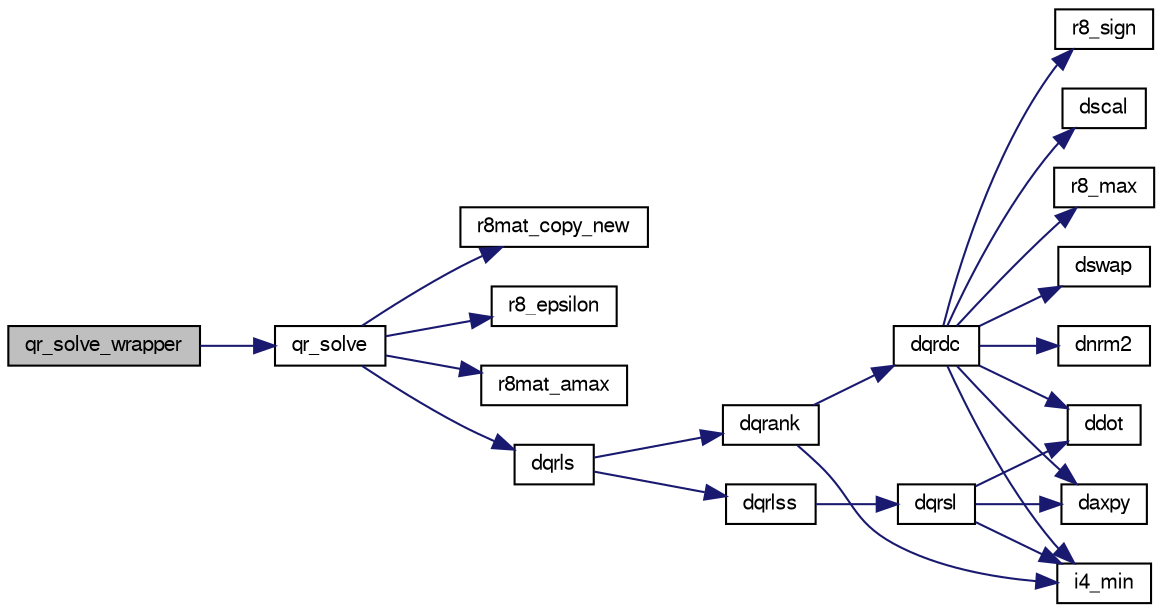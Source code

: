 digraph "qr_solve_wrapper"
{
  edge [fontname="FreeSans",fontsize="10",labelfontname="FreeSans",labelfontsize="10"];
  node [fontname="FreeSans",fontsize="10",shape=record];
  rankdir="LR";
  Node1 [label="qr_solve_wrapper",height=0.2,width=0.4,color="black", fillcolor="grey75", style="filled", fontcolor="black"];
  Node1 -> Node2 [color="midnightblue",fontsize="10",style="solid",fontname="FreeSans"];
  Node2 [label="qr_solve",height=0.2,width=0.4,color="black", fillcolor="white", style="filled",URL="$qr__solve_8c.html#a90d5a7f0475008f757334c945452b340"];
  Node2 -> Node3 [color="midnightblue",fontsize="10",style="solid",fontname="FreeSans"];
  Node3 [label="r8mat_copy_new",height=0.2,width=0.4,color="black", fillcolor="white", style="filled",URL="$r8lib__min_8c.html#ab2e0afedd86fd28ec510f3a23eb8cdf6"];
  Node2 -> Node4 [color="midnightblue",fontsize="10",style="solid",fontname="FreeSans"];
  Node4 [label="r8_epsilon",height=0.2,width=0.4,color="black", fillcolor="white", style="filled",URL="$r8lib__min_8c.html#a71a8eac997a4bce58ae173efae3f9be2"];
  Node2 -> Node5 [color="midnightblue",fontsize="10",style="solid",fontname="FreeSans"];
  Node5 [label="r8mat_amax",height=0.2,width=0.4,color="black", fillcolor="white", style="filled",URL="$r8lib__min_8c.html#a832fba4cb87ce9b821e4268f1df0d2af"];
  Node2 -> Node6 [color="midnightblue",fontsize="10",style="solid",fontname="FreeSans"];
  Node6 [label="dqrls",height=0.2,width=0.4,color="black", fillcolor="white", style="filled",URL="$qr__solve_8c.html#aefe21c521674eb7a8c9f9ea74864f29e"];
  Node6 -> Node7 [color="midnightblue",fontsize="10",style="solid",fontname="FreeSans"];
  Node7 [label="dqrank",height=0.2,width=0.4,color="black", fillcolor="white", style="filled",URL="$qr__solve_8c.html#a6ecb9a7b36dcdb21869bd05c7e7cf149"];
  Node7 -> Node8 [color="midnightblue",fontsize="10",style="solid",fontname="FreeSans"];
  Node8 [label="dqrdc",height=0.2,width=0.4,color="black", fillcolor="white", style="filled",URL="$qr__solve_8c.html#afaa40152476be17052f2c425914e744e"];
  Node8 -> Node9 [color="midnightblue",fontsize="10",style="solid",fontname="FreeSans"];
  Node9 [label="dswap",height=0.2,width=0.4,color="black", fillcolor="white", style="filled",URL="$qr__solve_8c.html#afa0182a4c21d9992eae335332c52a1f5"];
  Node8 -> Node10 [color="midnightblue",fontsize="10",style="solid",fontname="FreeSans"];
  Node10 [label="dnrm2",height=0.2,width=0.4,color="black", fillcolor="white", style="filled",URL="$qr__solve_8c.html#adb1d7ac5915e3af7d8034232eb1b587d"];
  Node8 -> Node11 [color="midnightblue",fontsize="10",style="solid",fontname="FreeSans"];
  Node11 [label="i4_min",height=0.2,width=0.4,color="black", fillcolor="white", style="filled",URL="$r8lib__min_8c.html#ae73c30e1658d722ce9ff2e671db331ca"];
  Node8 -> Node12 [color="midnightblue",fontsize="10",style="solid",fontname="FreeSans"];
  Node12 [label="r8_sign",height=0.2,width=0.4,color="black", fillcolor="white", style="filled",URL="$r8lib__min_8c.html#abd6a2ff6da5741932ef4a7f7948b9768"];
  Node8 -> Node13 [color="midnightblue",fontsize="10",style="solid",fontname="FreeSans"];
  Node13 [label="dscal",height=0.2,width=0.4,color="black", fillcolor="white", style="filled",URL="$qr__solve_8c.html#ab1b00af76b78908d5f012c3023e8690f"];
  Node8 -> Node14 [color="midnightblue",fontsize="10",style="solid",fontname="FreeSans"];
  Node14 [label="ddot",height=0.2,width=0.4,color="black", fillcolor="white", style="filled",URL="$qr__solve_8c.html#a32d5754b3d1e62e762af43ee5f2e2135"];
  Node8 -> Node15 [color="midnightblue",fontsize="10",style="solid",fontname="FreeSans"];
  Node15 [label="daxpy",height=0.2,width=0.4,color="black", fillcolor="white", style="filled",URL="$qr__solve_8c.html#aa1ea50a6db5ef08ed0c3617d761efe97"];
  Node8 -> Node16 [color="midnightblue",fontsize="10",style="solid",fontname="FreeSans"];
  Node16 [label="r8_max",height=0.2,width=0.4,color="black", fillcolor="white", style="filled",URL="$r8lib__min_8c.html#a1fe667048dc6f8c87bd3cf219bdb928e"];
  Node7 -> Node11 [color="midnightblue",fontsize="10",style="solid",fontname="FreeSans"];
  Node6 -> Node17 [color="midnightblue",fontsize="10",style="solid",fontname="FreeSans"];
  Node17 [label="dqrlss",height=0.2,width=0.4,color="black", fillcolor="white", style="filled",URL="$qr__solve_8c.html#a26a23027f69ea2fa426952985c7734c1"];
  Node17 -> Node18 [color="midnightblue",fontsize="10",style="solid",fontname="FreeSans"];
  Node18 [label="dqrsl",height=0.2,width=0.4,color="black", fillcolor="white", style="filled",URL="$qr__solve_8c.html#a52f94d5d8c6c1df1cc33b4f08e7f8902"];
  Node18 -> Node11 [color="midnightblue",fontsize="10",style="solid",fontname="FreeSans"];
  Node18 -> Node14 [color="midnightblue",fontsize="10",style="solid",fontname="FreeSans"];
  Node18 -> Node15 [color="midnightblue",fontsize="10",style="solid",fontname="FreeSans"];
}
